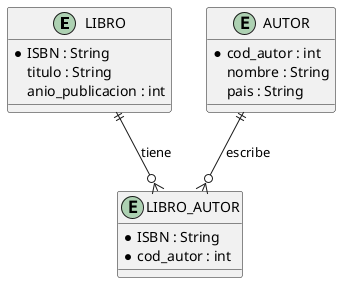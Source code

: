 @startuml
entity LIBRO {
  *ISBN : String
  titulo : String
  anio_publicacion : int
}

entity AUTOR {
  *cod_autor : int
  nombre : String
  pais : String
}

entity LIBRO_AUTOR {
  *ISBN : String
  *cod_autor : int
}

LIBRO ||--o{ LIBRO_AUTOR : tiene
AUTOR ||--o{ LIBRO_AUTOR : escribe
@enduml
